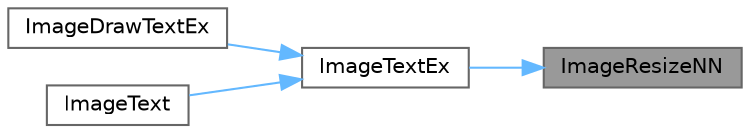 digraph "ImageResizeNN"
{
 // LATEX_PDF_SIZE
  bgcolor="transparent";
  edge [fontname=Helvetica,fontsize=10,labelfontname=Helvetica,labelfontsize=10];
  node [fontname=Helvetica,fontsize=10,shape=box,height=0.2,width=0.4];
  rankdir="RL";
  Node1 [id="Node000001",label="ImageResizeNN",height=0.2,width=0.4,color="gray40", fillcolor="grey60", style="filled", fontcolor="black",tooltip=" "];
  Node1 -> Node2 [id="edge1_Node000001_Node000002",dir="back",color="steelblue1",style="solid",tooltip=" "];
  Node2 [id="Node000002",label="ImageTextEx",height=0.2,width=0.4,color="grey40", fillcolor="white", style="filled",URL="$_classes_2lib_2rtextures_8c.html#aaa472c3a8288b6056e1b01a1f49a921d",tooltip=" "];
  Node2 -> Node3 [id="edge2_Node000002_Node000003",dir="back",color="steelblue1",style="solid",tooltip=" "];
  Node3 [id="Node000003",label="ImageDrawTextEx",height=0.2,width=0.4,color="grey40", fillcolor="white", style="filled",URL="$_old_2_classes_2lib_2rtextures_8c.html#ada85a7f23a17a93b3f2a460b7ca2be7f",tooltip=" "];
  Node2 -> Node4 [id="edge3_Node000002_Node000004",dir="back",color="steelblue1",style="solid",tooltip=" "];
  Node4 [id="Node000004",label="ImageText",height=0.2,width=0.4,color="grey40", fillcolor="white", style="filled",URL="$_classes_2lib_2rtextures_8c.html#a0fbcbcad7adc4dfa7ca94aba69a64f67",tooltip=" "];
}
